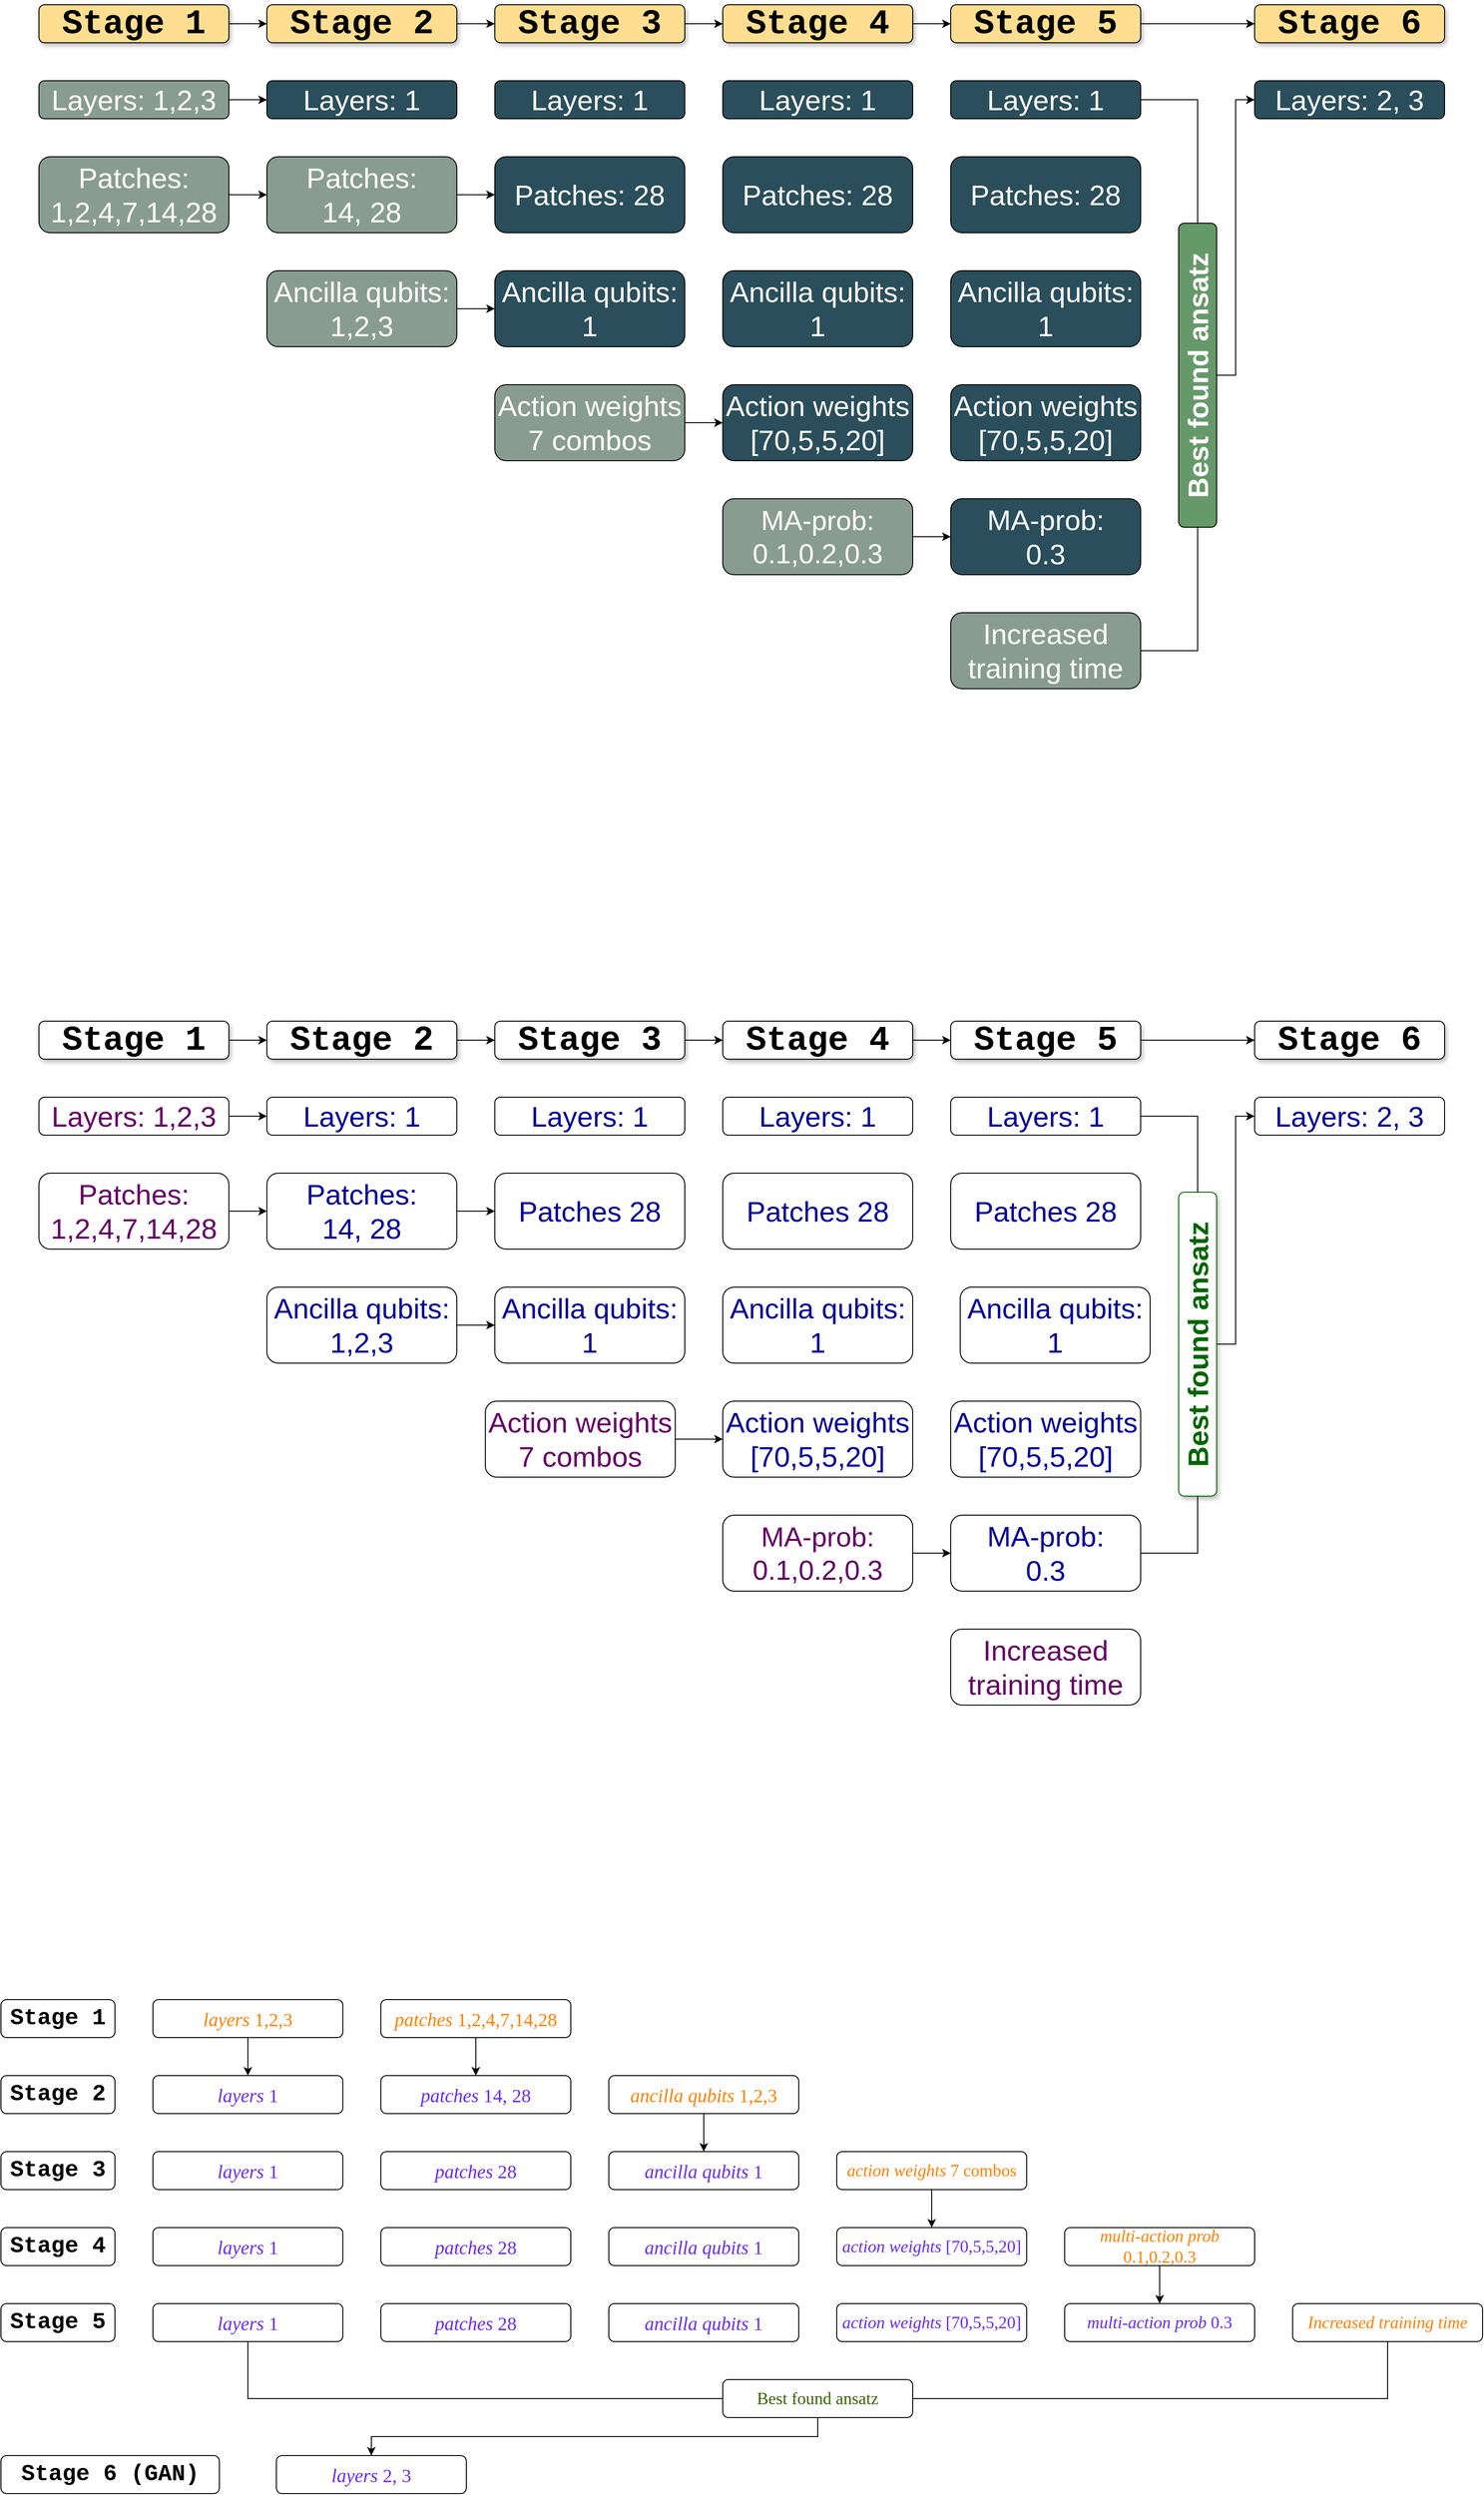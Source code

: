 <mxfile version="24.4.6" type="github">
  <diagram id="C5RBs43oDa-KdzZeNtuy" name="Page-1">
    <mxGraphModel dx="1837" dy="945" grid="1" gridSize="10" guides="1" tooltips="1" connect="1" arrows="1" fold="1" page="1" pageScale="1" pageWidth="827" pageHeight="1169" math="0" shadow="0">
      <root>
        <mxCell id="WIyWlLk6GJQsqaUBKTNV-0" />
        <mxCell id="WIyWlLk6GJQsqaUBKTNV-1" parent="WIyWlLk6GJQsqaUBKTNV-0" />
        <mxCell id="kYZKPBc_Z_518Uw8DQaM-0" style="edgeStyle=orthogonalEdgeStyle;rounded=0;orthogonalLoop=1;jettySize=auto;html=1;exitX=1;exitY=0.5;exitDx=0;exitDy=0;entryX=0;entryY=0.5;entryDx=0;entryDy=0;" edge="1" parent="WIyWlLk6GJQsqaUBKTNV-1" source="HijYN62Fm5v3ZXcLR0Zq-0" target="HijYN62Fm5v3ZXcLR0Zq-121">
          <mxGeometry relative="1" as="geometry" />
        </mxCell>
        <mxCell id="HijYN62Fm5v3ZXcLR0Zq-0" value="&lt;font face=&quot;Courier New&quot; style=&quot;font-size: 36px;&quot;&gt;&lt;b&gt;Stage 1&lt;/b&gt;&lt;/font&gt;" style="rounded=1;whiteSpace=wrap;html=1;shadow=1;strokeColor=default;" parent="WIyWlLk6GJQsqaUBKTNV-1" vertex="1">
          <mxGeometry x="50" y="1120" width="200" height="40" as="geometry" />
        </mxCell>
        <mxCell id="HijYN62Fm5v3ZXcLR0Zq-35" style="edgeStyle=orthogonalEdgeStyle;rounded=0;orthogonalLoop=1;jettySize=auto;html=1;entryX=0;entryY=0.5;entryDx=0;entryDy=0;" parent="WIyWlLk6GJQsqaUBKTNV-1" source="HijYN62Fm5v3ZXcLR0Zq-2" target="HijYN62Fm5v3ZXcLR0Zq-9" edge="1">
          <mxGeometry relative="1" as="geometry" />
        </mxCell>
        <mxCell id="HijYN62Fm5v3ZXcLR0Zq-2" value="&lt;font face=&quot;Helvetica&quot; color=&quot;#660066&quot; style=&quot;font-size: 30px;&quot;&gt;Layers: 1,2,3&lt;/font&gt;" style="rounded=1;whiteSpace=wrap;html=1;strokeColor=#000000;fillColor=none;shadow=0;" parent="WIyWlLk6GJQsqaUBKTNV-1" vertex="1">
          <mxGeometry x="50" y="1200" width="200" height="40" as="geometry" />
        </mxCell>
        <mxCell id="HijYN62Fm5v3ZXcLR0Zq-36" style="edgeStyle=orthogonalEdgeStyle;rounded=0;orthogonalLoop=1;jettySize=auto;html=1;entryX=0;entryY=0.5;entryDx=0;entryDy=0;" parent="WIyWlLk6GJQsqaUBKTNV-1" source="HijYN62Fm5v3ZXcLR0Zq-7" target="HijYN62Fm5v3ZXcLR0Zq-10" edge="1">
          <mxGeometry relative="1" as="geometry" />
        </mxCell>
        <mxCell id="HijYN62Fm5v3ZXcLR0Zq-7" value="&lt;font face=&quot;Helvetica&quot; color=&quot;#660066&quot; style=&quot;font-size: 30px;&quot;&gt;Patches: 1,2,4,7,14,28&lt;/font&gt;" style="rounded=1;whiteSpace=wrap;html=1;strokeColor=#000000;fillColor=none;shadow=0;" parent="WIyWlLk6GJQsqaUBKTNV-1" vertex="1">
          <mxGeometry x="50" y="1280" width="200" height="80" as="geometry" />
        </mxCell>
        <mxCell id="HijYN62Fm5v3ZXcLR0Zq-9" value="&lt;font face=&quot;Helvetica&quot; color=&quot;#000099&quot; style=&quot;font-size: 30px;&quot;&gt;Layers: 1&lt;/font&gt;" style="rounded=1;whiteSpace=wrap;html=1;strokeColor=#000000;fillColor=none;shadow=0;" parent="WIyWlLk6GJQsqaUBKTNV-1" vertex="1">
          <mxGeometry x="290" y="1200" width="200" height="40" as="geometry" />
        </mxCell>
        <mxCell id="HijYN62Fm5v3ZXcLR0Zq-131" style="edgeStyle=orthogonalEdgeStyle;rounded=0;orthogonalLoop=1;jettySize=auto;html=1;entryX=0;entryY=0.5;entryDx=0;entryDy=0;" parent="WIyWlLk6GJQsqaUBKTNV-1" source="HijYN62Fm5v3ZXcLR0Zq-10" target="HijYN62Fm5v3ZXcLR0Zq-128" edge="1">
          <mxGeometry relative="1" as="geometry" />
        </mxCell>
        <mxCell id="HijYN62Fm5v3ZXcLR0Zq-10" value="&lt;font face=&quot;Helvetica&quot; color=&quot;#000099&quot; style=&quot;font-size: 30px;&quot;&gt;Patches:&lt;br&gt;14, 28&lt;/font&gt;" style="rounded=1;whiteSpace=wrap;html=1;strokeColor=#000000;fillColor=none;shadow=0;" parent="WIyWlLk6GJQsqaUBKTNV-1" vertex="1">
          <mxGeometry x="290" y="1280" width="200" height="80" as="geometry" />
        </mxCell>
        <mxCell id="HijYN62Fm5v3ZXcLR0Zq-13" value="&lt;span style=&quot;color: rgb(0, 0, 153); font-size: 30px;&quot;&gt;Layers: 1&lt;/span&gt;" style="rounded=1;whiteSpace=wrap;html=1;strokeColor=#000000;fillColor=none;shadow=0;" parent="WIyWlLk6GJQsqaUBKTNV-1" vertex="1">
          <mxGeometry x="530" y="1200" width="200" height="40" as="geometry" />
        </mxCell>
        <mxCell id="HijYN62Fm5v3ZXcLR0Zq-132" value="" style="edgeStyle=orthogonalEdgeStyle;rounded=0;orthogonalLoop=1;jettySize=auto;html=1;" parent="WIyWlLk6GJQsqaUBKTNV-1" source="HijYN62Fm5v3ZXcLR0Zq-23" target="HijYN62Fm5v3ZXcLR0Zq-25" edge="1">
          <mxGeometry relative="1" as="geometry" />
        </mxCell>
        <mxCell id="HijYN62Fm5v3ZXcLR0Zq-23" value="&lt;font face=&quot;Helvetica&quot; color=&quot;#000099&quot; style=&quot;font-size: 30px;&quot;&gt;Ancilla&amp;nbsp;qubits: 1,2,3&lt;/font&gt;" style="rounded=1;whiteSpace=wrap;html=1;strokeColor=#000000;fillColor=none;shadow=0;" parent="WIyWlLk6GJQsqaUBKTNV-1" vertex="1">
          <mxGeometry x="290" y="1400" width="200" height="80" as="geometry" />
        </mxCell>
        <mxCell id="HijYN62Fm5v3ZXcLR0Zq-25" value="&lt;span style=&quot;color: rgb(0, 0, 153); font-size: 30px;&quot;&gt;Ancilla&lt;/span&gt;&lt;span style=&quot;color: rgb(0, 0, 153); font-size: 30px;&quot;&gt;&amp;nbsp;&lt;/span&gt;&lt;span style=&quot;color: rgb(0, 0, 153); font-size: 30px;&quot;&gt;qubits:&lt;br&gt;&lt;/span&gt;&lt;span style=&quot;color: rgb(0, 0, 153); font-size: 30px;&quot;&gt;1&lt;/span&gt;" style="rounded=1;whiteSpace=wrap;html=1;strokeColor=#000000;fillColor=none;shadow=0;" parent="WIyWlLk6GJQsqaUBKTNV-1" vertex="1">
          <mxGeometry x="530" y="1400" width="200" height="80" as="geometry" />
        </mxCell>
        <mxCell id="HijYN62Fm5v3ZXcLR0Zq-39" style="edgeStyle=orthogonalEdgeStyle;rounded=0;orthogonalLoop=1;jettySize=auto;html=1;exitX=1;exitY=0.5;exitDx=0;exitDy=0;entryX=0;entryY=0.5;entryDx=0;entryDy=0;" parent="WIyWlLk6GJQsqaUBKTNV-1" source="HijYN62Fm5v3ZXcLR0Zq-28" target="HijYN62Fm5v3ZXcLR0Zq-29" edge="1">
          <mxGeometry relative="1" as="geometry" />
        </mxCell>
        <mxCell id="HijYN62Fm5v3ZXcLR0Zq-28" value="&lt;font color=&quot;#660066&quot; style=&quot;font-size: 30px;&quot;&gt;Action weights 7 combos&lt;/font&gt;" style="rounded=1;whiteSpace=wrap;html=1;strokeColor=#000000;fillColor=none;shadow=0;" parent="WIyWlLk6GJQsqaUBKTNV-1" vertex="1">
          <mxGeometry x="520" y="1520" width="200" height="80" as="geometry" />
        </mxCell>
        <mxCell id="HijYN62Fm5v3ZXcLR0Zq-29" value="&lt;font color=&quot;#000099&quot; style=&quot;font-size: 30px;&quot;&gt;Action weights [70,5,5,20&lt;span style=&quot;background-color: initial;&quot;&gt;]&lt;/span&gt;&lt;/font&gt;" style="rounded=1;whiteSpace=wrap;html=1;strokeColor=#000000;fillColor=none;shadow=0;" parent="WIyWlLk6GJQsqaUBKTNV-1" vertex="1">
          <mxGeometry x="770" y="1520" width="200" height="80" as="geometry" />
        </mxCell>
        <mxCell id="HijYN62Fm5v3ZXcLR0Zq-137" style="edgeStyle=orthogonalEdgeStyle;rounded=0;orthogonalLoop=1;jettySize=auto;html=1;entryX=0;entryY=0.5;entryDx=0;entryDy=0;" parent="WIyWlLk6GJQsqaUBKTNV-1" source="HijYN62Fm5v3ZXcLR0Zq-31" target="HijYN62Fm5v3ZXcLR0Zq-33" edge="1">
          <mxGeometry relative="1" as="geometry" />
        </mxCell>
        <mxCell id="HijYN62Fm5v3ZXcLR0Zq-31" value="&lt;font face=&quot;Helvetica&quot; color=&quot;#660066&quot; style=&quot;font-size: 29px;&quot;&gt;MA-prob:&lt;/font&gt;&lt;div&gt;&lt;font color=&quot;#660066&quot; style=&quot;font-size: 29px;&quot;&gt;0.1,0.2,0.3&lt;/font&gt;&lt;/div&gt;" style="rounded=1;whiteSpace=wrap;html=1;strokeColor=#000000;fillColor=none;shadow=0;" parent="WIyWlLk6GJQsqaUBKTNV-1" vertex="1">
          <mxGeometry x="770" y="1640" width="200" height="80" as="geometry" />
        </mxCell>
        <mxCell id="HijYN62Fm5v3ZXcLR0Zq-33" value="&lt;font color=&quot;#000099&quot;&gt;&lt;span style=&quot;font-size: 30px;&quot;&gt;MA-prob:&lt;br&gt;0.3&lt;/span&gt;&lt;/font&gt;" style="rounded=1;whiteSpace=wrap;html=1;strokeColor=#000000;fillColor=none;shadow=0;" parent="WIyWlLk6GJQsqaUBKTNV-1" vertex="1">
          <mxGeometry x="1010" y="1640" width="200" height="80" as="geometry" />
        </mxCell>
        <mxCell id="HijYN62Fm5v3ZXcLR0Zq-34" value="&lt;font face=&quot;Helvetica&quot; color=&quot;#660066&quot; style=&quot;font-size: 30px;&quot;&gt;Increased training time&lt;/font&gt;" style="rounded=1;whiteSpace=wrap;html=1;strokeColor=#000000;fillColor=none;shadow=0;" parent="WIyWlLk6GJQsqaUBKTNV-1" vertex="1">
          <mxGeometry x="1010" y="1760" width="200" height="80" as="geometry" />
        </mxCell>
        <mxCell id="HijYN62Fm5v3ZXcLR0Zq-47" style="edgeStyle=orthogonalEdgeStyle;rounded=0;orthogonalLoop=1;jettySize=auto;html=1;entryX=0;entryY=0.5;entryDx=0;entryDy=0;" parent="WIyWlLk6GJQsqaUBKTNV-1" source="HijYN62Fm5v3ZXcLR0Zq-42" target="HijYN62Fm5v3ZXcLR0Zq-48" edge="1">
          <mxGeometry relative="1" as="geometry">
            <mxPoint x="1350" y="1310" as="targetPoint" />
          </mxGeometry>
        </mxCell>
        <mxCell id="HijYN62Fm5v3ZXcLR0Zq-42" value="&lt;font face=&quot;Helvetica&quot; color=&quot;#006600&quot; style=&quot;font-size: 30px;&quot;&gt;&lt;b style=&quot;&quot;&gt;Best found ansatz&lt;/b&gt;&lt;/font&gt;" style="rounded=1;whiteSpace=wrap;html=1;rotation=-90;shadow=1;strokeColor=#006600;" parent="WIyWlLk6GJQsqaUBKTNV-1" vertex="1">
          <mxGeometry x="1110" y="1440" width="320" height="40" as="geometry" />
        </mxCell>
        <mxCell id="HijYN62Fm5v3ZXcLR0Zq-45" value="" style="endArrow=none;html=1;rounded=0;exitX=1;exitY=0.5;exitDx=0;exitDy=0;entryX=1;entryY=0.5;entryDx=0;entryDy=0;" parent="WIyWlLk6GJQsqaUBKTNV-1" target="HijYN62Fm5v3ZXcLR0Zq-42" edge="1">
          <mxGeometry width="50" height="50" relative="1" as="geometry">
            <mxPoint x="1210" y="1220" as="sourcePoint" />
            <mxPoint x="1430" y="1350" as="targetPoint" />
            <Array as="points">
              <mxPoint x="1270" y="1220" />
            </Array>
          </mxGeometry>
        </mxCell>
        <mxCell id="HijYN62Fm5v3ZXcLR0Zq-46" value="" style="endArrow=none;html=1;rounded=0;exitX=1;exitY=0.5;exitDx=0;exitDy=0;entryX=0;entryY=0.5;entryDx=0;entryDy=0;" parent="WIyWlLk6GJQsqaUBKTNV-1" source="HijYN62Fm5v3ZXcLR0Zq-33" target="HijYN62Fm5v3ZXcLR0Zq-42" edge="1">
          <mxGeometry width="50" height="50" relative="1" as="geometry">
            <mxPoint x="1380" y="1440" as="sourcePoint" />
            <mxPoint x="1430" y="1390" as="targetPoint" />
            <Array as="points">
              <mxPoint x="1270" y="1680" />
            </Array>
          </mxGeometry>
        </mxCell>
        <mxCell id="HijYN62Fm5v3ZXcLR0Zq-48" value="&lt;span style=&quot;color: rgb(0, 0, 153); font-size: 30px;&quot;&gt;Layers: 2, 3&lt;/span&gt;" style="rounded=1;whiteSpace=wrap;html=1;strokeColor=#000000;fillColor=none;" parent="WIyWlLk6GJQsqaUBKTNV-1" vertex="1">
          <mxGeometry x="1330" y="1200" width="200" height="40" as="geometry" />
        </mxCell>
        <mxCell id="HijYN62Fm5v3ZXcLR0Zq-49" value="&lt;font style=&quot;font-size: 24px;&quot; face=&quot;Courier New&quot;&gt;&lt;b&gt;Stage 1&lt;/b&gt;&lt;/font&gt;" style="rounded=1;whiteSpace=wrap;html=1;" parent="WIyWlLk6GJQsqaUBKTNV-1" vertex="1">
          <mxGeometry x="10" y="2150" width="120" height="40" as="geometry" />
        </mxCell>
        <mxCell id="HijYN62Fm5v3ZXcLR0Zq-111" style="edgeStyle=orthogonalEdgeStyle;rounded=0;orthogonalLoop=1;jettySize=auto;html=1;exitX=0.5;exitY=1;exitDx=0;exitDy=0;entryX=0.5;entryY=0;entryDx=0;entryDy=0;" parent="WIyWlLk6GJQsqaUBKTNV-1" source="HijYN62Fm5v3ZXcLR0Zq-52" target="HijYN62Fm5v3ZXcLR0Zq-91" edge="1">
          <mxGeometry relative="1" as="geometry" />
        </mxCell>
        <mxCell id="HijYN62Fm5v3ZXcLR0Zq-52" value="&lt;font face=&quot;Georgia&quot; color=&quot;#ff8000&quot; style=&quot;font-size: 20px;&quot;&gt;&lt;i style=&quot;&quot;&gt;layers&lt;/i&gt; 1,2,3&lt;/font&gt;" style="rounded=1;whiteSpace=wrap;html=1;strokeColor=#000000;fillColor=none;" parent="WIyWlLk6GJQsqaUBKTNV-1" vertex="1">
          <mxGeometry x="170" y="2150" width="200" height="40" as="geometry" />
        </mxCell>
        <mxCell id="HijYN62Fm5v3ZXcLR0Zq-112" style="edgeStyle=orthogonalEdgeStyle;rounded=0;orthogonalLoop=1;jettySize=auto;html=1;exitX=0.5;exitY=1;exitDx=0;exitDy=0;entryX=0.5;entryY=0;entryDx=0;entryDy=0;" parent="WIyWlLk6GJQsqaUBKTNV-1" source="HijYN62Fm5v3ZXcLR0Zq-54" target="HijYN62Fm5v3ZXcLR0Zq-92" edge="1">
          <mxGeometry relative="1" as="geometry" />
        </mxCell>
        <mxCell id="HijYN62Fm5v3ZXcLR0Zq-54" value="&lt;font face=&quot;Georgia&quot; color=&quot;#ff8000&quot;&gt;&lt;span style=&quot;font-size: 20px;&quot;&gt;&lt;i&gt;patches &lt;/i&gt;1,2,4,7,14,28&lt;/span&gt;&lt;/font&gt;" style="rounded=1;whiteSpace=wrap;html=1;strokeColor=#000000;fillColor=none;" parent="WIyWlLk6GJQsqaUBKTNV-1" vertex="1">
          <mxGeometry x="410" y="2150" width="200" height="40" as="geometry" />
        </mxCell>
        <mxCell id="HijYN62Fm5v3ZXcLR0Zq-86" value="&lt;font style=&quot;font-size: 24px;&quot; face=&quot;Courier New&quot;&gt;&lt;b&gt;Stage 2&lt;/b&gt;&lt;/font&gt;" style="rounded=1;whiteSpace=wrap;html=1;" parent="WIyWlLk6GJQsqaUBKTNV-1" vertex="1">
          <mxGeometry x="10" y="2230" width="120" height="40" as="geometry" />
        </mxCell>
        <mxCell id="HijYN62Fm5v3ZXcLR0Zq-87" value="&lt;font style=&quot;font-size: 24px;&quot; face=&quot;Courier New&quot;&gt;&lt;b&gt;Stage 3&lt;/b&gt;&lt;/font&gt;" style="rounded=1;whiteSpace=wrap;html=1;" parent="WIyWlLk6GJQsqaUBKTNV-1" vertex="1">
          <mxGeometry x="10" y="2310" width="120" height="40" as="geometry" />
        </mxCell>
        <mxCell id="HijYN62Fm5v3ZXcLR0Zq-88" value="&lt;font style=&quot;font-size: 24px;&quot; face=&quot;Courier New&quot;&gt;&lt;b&gt;Stage 4&lt;/b&gt;&lt;/font&gt;" style="rounded=1;whiteSpace=wrap;html=1;" parent="WIyWlLk6GJQsqaUBKTNV-1" vertex="1">
          <mxGeometry x="10" y="2390" width="120" height="40" as="geometry" />
        </mxCell>
        <mxCell id="HijYN62Fm5v3ZXcLR0Zq-89" value="&lt;font style=&quot;font-size: 24px;&quot; face=&quot;Courier New&quot;&gt;&lt;b&gt;Stage 5&lt;/b&gt;&lt;/font&gt;" style="rounded=1;whiteSpace=wrap;html=1;" parent="WIyWlLk6GJQsqaUBKTNV-1" vertex="1">
          <mxGeometry x="10" y="2470" width="120" height="40" as="geometry" />
        </mxCell>
        <mxCell id="HijYN62Fm5v3ZXcLR0Zq-91" value="&lt;font color=&quot;#6929ff&quot; face=&quot;Georgia&quot; style=&quot;font-size: 20px;&quot;&gt;&lt;i style=&quot;&quot;&gt;layers&lt;/i&gt; 1&lt;/font&gt;" style="rounded=1;whiteSpace=wrap;html=1;strokeColor=#000000;fillColor=none;" parent="WIyWlLk6GJQsqaUBKTNV-1" vertex="1">
          <mxGeometry x="170" y="2230" width="200" height="40" as="geometry" />
        </mxCell>
        <mxCell id="HijYN62Fm5v3ZXcLR0Zq-92" value="&lt;i style=&quot;color: rgb(105, 41, 255); font-family: Georgia; font-size: 20px;&quot;&gt;patches&lt;/i&gt;&lt;span style=&quot;color: rgb(105, 41, 255); font-family: Georgia; font-size: 20px;&quot;&gt;&amp;nbsp;14, 28&lt;/span&gt;" style="rounded=1;whiteSpace=wrap;html=1;strokeColor=#000000;fillColor=none;" parent="WIyWlLk6GJQsqaUBKTNV-1" vertex="1">
          <mxGeometry x="410" y="2230" width="200" height="40" as="geometry" />
        </mxCell>
        <mxCell id="HijYN62Fm5v3ZXcLR0Zq-113" style="edgeStyle=orthogonalEdgeStyle;rounded=0;orthogonalLoop=1;jettySize=auto;html=1;exitX=0.5;exitY=1;exitDx=0;exitDy=0;entryX=0.5;entryY=0;entryDx=0;entryDy=0;" parent="WIyWlLk6GJQsqaUBKTNV-1" source="HijYN62Fm5v3ZXcLR0Zq-93" target="HijYN62Fm5v3ZXcLR0Zq-96" edge="1">
          <mxGeometry relative="1" as="geometry" />
        </mxCell>
        <mxCell id="HijYN62Fm5v3ZXcLR0Zq-93" value="&lt;font face=&quot;Georgia&quot; color=&quot;#ff8000&quot; style=&quot;font-size: 20px;&quot;&gt;&lt;i style=&quot;&quot;&gt;ancilla&lt;/i&gt;&amp;nbsp;&lt;i&gt;qubits&lt;/i&gt; 1,2,3&lt;/font&gt;" style="rounded=1;whiteSpace=wrap;html=1;strokeColor=#000000;fillColor=none;" parent="WIyWlLk6GJQsqaUBKTNV-1" vertex="1">
          <mxGeometry x="650" y="2230" width="200" height="40" as="geometry" />
        </mxCell>
        <mxCell id="HijYN62Fm5v3ZXcLR0Zq-94" value="&lt;font color=&quot;#6929ff&quot; face=&quot;Georgia&quot; style=&quot;font-size: 20px;&quot;&gt;&lt;i style=&quot;&quot;&gt;layers&lt;/i&gt; 1&lt;/font&gt;" style="rounded=1;whiteSpace=wrap;html=1;strokeColor=#000000;fillColor=none;" parent="WIyWlLk6GJQsqaUBKTNV-1" vertex="1">
          <mxGeometry x="170" y="2310" width="200" height="40" as="geometry" />
        </mxCell>
        <mxCell id="HijYN62Fm5v3ZXcLR0Zq-95" value="&lt;i style=&quot;color: rgb(105, 41, 255); font-family: Georgia; font-size: 20px;&quot;&gt;patches&lt;/i&gt;&lt;span style=&quot;color: rgb(105, 41, 255); font-family: Georgia; font-size: 20px;&quot;&gt;&amp;nbsp;28&lt;/span&gt;" style="rounded=1;whiteSpace=wrap;html=1;strokeColor=#000000;fillColor=none;" parent="WIyWlLk6GJQsqaUBKTNV-1" vertex="1">
          <mxGeometry x="410" y="2310" width="200" height="40" as="geometry" />
        </mxCell>
        <mxCell id="HijYN62Fm5v3ZXcLR0Zq-96" value="&lt;font color=&quot;#6929ff&quot; face=&quot;Georgia&quot; style=&quot;font-size: 20px;&quot;&gt;&lt;i style=&quot;&quot;&gt;ancilla qubits&lt;/i&gt; 1&lt;/font&gt;" style="rounded=1;whiteSpace=wrap;html=1;strokeColor=#000000;fillColor=none;" parent="WIyWlLk6GJQsqaUBKTNV-1" vertex="1">
          <mxGeometry x="650" y="2310" width="200" height="40" as="geometry" />
        </mxCell>
        <mxCell id="HijYN62Fm5v3ZXcLR0Zq-114" style="edgeStyle=orthogonalEdgeStyle;rounded=0;orthogonalLoop=1;jettySize=auto;html=1;exitX=0.5;exitY=1;exitDx=0;exitDy=0;entryX=0.5;entryY=0;entryDx=0;entryDy=0;" parent="WIyWlLk6GJQsqaUBKTNV-1" source="HijYN62Fm5v3ZXcLR0Zq-97" target="HijYN62Fm5v3ZXcLR0Zq-101" edge="1">
          <mxGeometry relative="1" as="geometry" />
        </mxCell>
        <mxCell id="HijYN62Fm5v3ZXcLR0Zq-97" value="&lt;font face=&quot;Georgia&quot; color=&quot;#ff8000&quot; style=&quot;font-size: 18px;&quot;&gt;&lt;i style=&quot;&quot;&gt;action weights &lt;/i&gt;7 combos&lt;/font&gt;" style="rounded=1;whiteSpace=wrap;html=1;strokeColor=#000000;fillColor=none;" parent="WIyWlLk6GJQsqaUBKTNV-1" vertex="1">
          <mxGeometry x="890" y="2310" width="200" height="40" as="geometry" />
        </mxCell>
        <mxCell id="HijYN62Fm5v3ZXcLR0Zq-98" value="&lt;font color=&quot;#6929ff&quot; face=&quot;Georgia&quot; style=&quot;font-size: 20px;&quot;&gt;&lt;i style=&quot;&quot;&gt;layers&lt;/i&gt; 1&lt;/font&gt;" style="rounded=1;whiteSpace=wrap;html=1;strokeColor=#000000;fillColor=none;" parent="WIyWlLk6GJQsqaUBKTNV-1" vertex="1">
          <mxGeometry x="170" y="2390" width="200" height="40" as="geometry" />
        </mxCell>
        <mxCell id="HijYN62Fm5v3ZXcLR0Zq-99" value="&lt;i style=&quot;color: rgb(105, 41, 255); font-family: Georgia; font-size: 20px;&quot;&gt;patches&lt;/i&gt;&lt;span style=&quot;color: rgb(105, 41, 255); font-family: Georgia; font-size: 20px;&quot;&gt;&amp;nbsp;28&lt;/span&gt;" style="rounded=1;whiteSpace=wrap;html=1;strokeColor=#000000;fillColor=none;" parent="WIyWlLk6GJQsqaUBKTNV-1" vertex="1">
          <mxGeometry x="410" y="2390" width="200" height="40" as="geometry" />
        </mxCell>
        <mxCell id="HijYN62Fm5v3ZXcLR0Zq-100" value="&lt;font color=&quot;#6929ff&quot; face=&quot;Georgia&quot; style=&quot;font-size: 20px;&quot;&gt;&lt;i style=&quot;&quot;&gt;ancilla qubits&lt;/i&gt; 1&lt;/font&gt;" style="rounded=1;whiteSpace=wrap;html=1;strokeColor=#000000;fillColor=none;" parent="WIyWlLk6GJQsqaUBKTNV-1" vertex="1">
          <mxGeometry x="650" y="2390" width="200" height="40" as="geometry" />
        </mxCell>
        <mxCell id="HijYN62Fm5v3ZXcLR0Zq-101" value="&lt;font style=&quot;font-size: 18px;&quot;&gt;&lt;font face=&quot;Georgia&quot; color=&quot;#6929ff&quot;&gt;&lt;i style=&quot;&quot;&gt;action weights &lt;/i&gt;[70,5,5,20&lt;/font&gt;&lt;span style=&quot;color: rgb(105, 41, 255); font-family: Georgia; background-color: initial;&quot;&gt;]&lt;/span&gt;&lt;/font&gt;" style="rounded=1;whiteSpace=wrap;html=1;strokeColor=#000000;fillColor=none;" parent="WIyWlLk6GJQsqaUBKTNV-1" vertex="1">
          <mxGeometry x="890" y="2390" width="200" height="40" as="geometry" />
        </mxCell>
        <mxCell id="HijYN62Fm5v3ZXcLR0Zq-115" style="edgeStyle=orthogonalEdgeStyle;rounded=0;orthogonalLoop=1;jettySize=auto;html=1;exitX=0.5;exitY=1;exitDx=0;exitDy=0;entryX=0.5;entryY=0;entryDx=0;entryDy=0;" parent="WIyWlLk6GJQsqaUBKTNV-1" source="HijYN62Fm5v3ZXcLR0Zq-102" target="HijYN62Fm5v3ZXcLR0Zq-107" edge="1">
          <mxGeometry relative="1" as="geometry" />
        </mxCell>
        <mxCell id="HijYN62Fm5v3ZXcLR0Zq-102" value="&lt;font face=&quot;Georgia&quot; color=&quot;#ff8000&quot;&gt;&lt;span style=&quot;font-size: 18px;&quot;&gt;&lt;i&gt;multi-action prob &lt;/i&gt;0.1,0.2,0.3&lt;/span&gt;&lt;/font&gt;" style="rounded=1;whiteSpace=wrap;html=1;strokeColor=#000000;fillColor=none;" parent="WIyWlLk6GJQsqaUBKTNV-1" vertex="1">
          <mxGeometry x="1130" y="2390" width="200" height="40" as="geometry" />
        </mxCell>
        <mxCell id="HijYN62Fm5v3ZXcLR0Zq-103" value="&lt;font color=&quot;#6929ff&quot; face=&quot;Georgia&quot; style=&quot;font-size: 20px;&quot;&gt;&lt;i style=&quot;&quot;&gt;layers&lt;/i&gt; 1&lt;/font&gt;" style="rounded=1;whiteSpace=wrap;html=1;strokeColor=#000000;fillColor=none;" parent="WIyWlLk6GJQsqaUBKTNV-1" vertex="1">
          <mxGeometry x="170" y="2470" width="200" height="40" as="geometry" />
        </mxCell>
        <mxCell id="HijYN62Fm5v3ZXcLR0Zq-104" value="&lt;i style=&quot;color: rgb(105, 41, 255); font-family: Georgia; font-size: 20px;&quot;&gt;patches&lt;/i&gt;&lt;span style=&quot;color: rgb(105, 41, 255); font-family: Georgia; font-size: 20px;&quot;&gt;&amp;nbsp;28&lt;/span&gt;" style="rounded=1;whiteSpace=wrap;html=1;strokeColor=#000000;fillColor=none;" parent="WIyWlLk6GJQsqaUBKTNV-1" vertex="1">
          <mxGeometry x="410" y="2470" width="200" height="40" as="geometry" />
        </mxCell>
        <mxCell id="HijYN62Fm5v3ZXcLR0Zq-105" value="&lt;font color=&quot;#6929ff&quot; face=&quot;Georgia&quot; style=&quot;font-size: 20px;&quot;&gt;&lt;i style=&quot;&quot;&gt;ancilla qubits&lt;/i&gt; 1&lt;/font&gt;" style="rounded=1;whiteSpace=wrap;html=1;strokeColor=#000000;fillColor=none;" parent="WIyWlLk6GJQsqaUBKTNV-1" vertex="1">
          <mxGeometry x="650" y="2470" width="200" height="40" as="geometry" />
        </mxCell>
        <mxCell id="HijYN62Fm5v3ZXcLR0Zq-106" value="&lt;font style=&quot;font-size: 18px;&quot;&gt;&lt;font face=&quot;Georgia&quot; color=&quot;#6929ff&quot;&gt;&lt;i style=&quot;&quot;&gt;action weights &lt;/i&gt;[70,5,5,20&lt;/font&gt;&lt;span style=&quot;color: rgb(105, 41, 255); font-family: Georgia; background-color: initial;&quot;&gt;]&lt;/span&gt;&lt;/font&gt;" style="rounded=1;whiteSpace=wrap;html=1;strokeColor=#000000;fillColor=none;" parent="WIyWlLk6GJQsqaUBKTNV-1" vertex="1">
          <mxGeometry x="890" y="2470" width="200" height="40" as="geometry" />
        </mxCell>
        <mxCell id="HijYN62Fm5v3ZXcLR0Zq-107" value="&lt;font face=&quot;Georgia&quot; color=&quot;#6929ff&quot;&gt;&lt;span style=&quot;font-size: 18px;&quot;&gt;&lt;i&gt;multi-action prob &lt;/i&gt;0.3&lt;/span&gt;&lt;/font&gt;" style="rounded=1;whiteSpace=wrap;html=1;strokeColor=#000000;fillColor=none;" parent="WIyWlLk6GJQsqaUBKTNV-1" vertex="1">
          <mxGeometry x="1130" y="2470" width="200" height="40" as="geometry" />
        </mxCell>
        <mxCell id="HijYN62Fm5v3ZXcLR0Zq-108" value="&lt;font face=&quot;Georgia&quot; color=&quot;#ff8000&quot;&gt;&lt;span style=&quot;font-size: 18px;&quot;&gt;&lt;i&gt;Increased training time&lt;/i&gt;&lt;/span&gt;&lt;/font&gt;" style="rounded=1;whiteSpace=wrap;html=1;strokeColor=#000000;fillColor=none;" parent="WIyWlLk6GJQsqaUBKTNV-1" vertex="1">
          <mxGeometry x="1370" y="2470" width="200" height="40" as="geometry" />
        </mxCell>
        <mxCell id="HijYN62Fm5v3ZXcLR0Zq-119" style="edgeStyle=orthogonalEdgeStyle;rounded=0;orthogonalLoop=1;jettySize=auto;html=1;exitX=0.5;exitY=1;exitDx=0;exitDy=0;entryX=0.5;entryY=0;entryDx=0;entryDy=0;" parent="WIyWlLk6GJQsqaUBKTNV-1" source="HijYN62Fm5v3ZXcLR0Zq-109" target="HijYN62Fm5v3ZXcLR0Zq-110" edge="1">
          <mxGeometry relative="1" as="geometry" />
        </mxCell>
        <mxCell id="HijYN62Fm5v3ZXcLR0Zq-109" value="&lt;font color=&quot;#336600&quot; style=&quot;font-size: 18px;&quot; face=&quot;Georgia&quot;&gt;Best found ansatz&lt;/font&gt;" style="rounded=1;whiteSpace=wrap;html=1;rotation=0;" parent="WIyWlLk6GJQsqaUBKTNV-1" vertex="1">
          <mxGeometry x="770" y="2550" width="200" height="40" as="geometry" />
        </mxCell>
        <mxCell id="HijYN62Fm5v3ZXcLR0Zq-110" value="&lt;font color=&quot;#6929ff&quot; face=&quot;Georgia&quot; style=&quot;font-size: 20px;&quot;&gt;&lt;i style=&quot;&quot;&gt;layers&lt;/i&gt;&amp;nbsp;2, 3&lt;/font&gt;" style="rounded=1;whiteSpace=wrap;html=1;strokeColor=#000000;fillColor=none;" parent="WIyWlLk6GJQsqaUBKTNV-1" vertex="1">
          <mxGeometry x="300" y="2630" width="200" height="40" as="geometry" />
        </mxCell>
        <mxCell id="HijYN62Fm5v3ZXcLR0Zq-116" value="" style="endArrow=none;html=1;rounded=0;exitX=0.5;exitY=1;exitDx=0;exitDy=0;entryX=0;entryY=0.5;entryDx=0;entryDy=0;" parent="WIyWlLk6GJQsqaUBKTNV-1" source="HijYN62Fm5v3ZXcLR0Zq-103" target="HijYN62Fm5v3ZXcLR0Zq-109" edge="1">
          <mxGeometry width="50" height="50" relative="1" as="geometry">
            <mxPoint x="940" y="2480" as="sourcePoint" />
            <mxPoint x="990" y="2430" as="targetPoint" />
            <Array as="points">
              <mxPoint x="270" y="2570" />
            </Array>
          </mxGeometry>
        </mxCell>
        <mxCell id="HijYN62Fm5v3ZXcLR0Zq-118" value="" style="endArrow=none;html=1;rounded=0;exitX=1;exitY=0.5;exitDx=0;exitDy=0;entryX=0.5;entryY=1;entryDx=0;entryDy=0;" parent="WIyWlLk6GJQsqaUBKTNV-1" source="HijYN62Fm5v3ZXcLR0Zq-109" target="HijYN62Fm5v3ZXcLR0Zq-108" edge="1">
          <mxGeometry width="50" height="50" relative="1" as="geometry">
            <mxPoint x="940" y="2480" as="sourcePoint" />
            <mxPoint x="990" y="2430" as="targetPoint" />
            <Array as="points">
              <mxPoint x="1470" y="2570" />
            </Array>
          </mxGeometry>
        </mxCell>
        <mxCell id="HijYN62Fm5v3ZXcLR0Zq-120" value="&lt;font face=&quot;Courier New&quot; style=&quot;font-size: 24px;&quot;&gt;&lt;b&gt;Stage 6 (GAN)&lt;/b&gt;&lt;/font&gt;" style="rounded=1;whiteSpace=wrap;html=1;" parent="WIyWlLk6GJQsqaUBKTNV-1" vertex="1">
          <mxGeometry x="10" y="2630" width="230" height="40" as="geometry" />
        </mxCell>
        <mxCell id="kYZKPBc_Z_518Uw8DQaM-1" style="edgeStyle=orthogonalEdgeStyle;rounded=0;orthogonalLoop=1;jettySize=auto;html=1;exitX=1;exitY=0.5;exitDx=0;exitDy=0;entryX=0;entryY=0.5;entryDx=0;entryDy=0;" edge="1" parent="WIyWlLk6GJQsqaUBKTNV-1" source="HijYN62Fm5v3ZXcLR0Zq-121" target="HijYN62Fm5v3ZXcLR0Zq-122">
          <mxGeometry relative="1" as="geometry" />
        </mxCell>
        <mxCell id="HijYN62Fm5v3ZXcLR0Zq-121" value="&lt;font style=&quot;font-size: 36px;&quot; face=&quot;Courier New&quot;&gt;&lt;b style=&quot;&quot;&gt;Stage 2&lt;/b&gt;&lt;/font&gt;" style="rounded=1;whiteSpace=wrap;html=1;shadow=1;strokeColor=default;" parent="WIyWlLk6GJQsqaUBKTNV-1" vertex="1">
          <mxGeometry x="290" y="1120" width="200" height="40" as="geometry" />
        </mxCell>
        <mxCell id="kYZKPBc_Z_518Uw8DQaM-2" style="edgeStyle=orthogonalEdgeStyle;rounded=0;orthogonalLoop=1;jettySize=auto;html=1;exitX=1;exitY=0.5;exitDx=0;exitDy=0;" edge="1" parent="WIyWlLk6GJQsqaUBKTNV-1" source="HijYN62Fm5v3ZXcLR0Zq-122" target="HijYN62Fm5v3ZXcLR0Zq-123">
          <mxGeometry relative="1" as="geometry" />
        </mxCell>
        <mxCell id="HijYN62Fm5v3ZXcLR0Zq-122" value="&lt;font style=&quot;font-size: 36px;&quot; face=&quot;Courier New&quot;&gt;&lt;b style=&quot;&quot;&gt;Stage 3&lt;/b&gt;&lt;/font&gt;" style="rounded=1;whiteSpace=wrap;html=1;shadow=1;strokeColor=default;" parent="WIyWlLk6GJQsqaUBKTNV-1" vertex="1">
          <mxGeometry x="530" y="1120" width="200" height="40" as="geometry" />
        </mxCell>
        <mxCell id="kYZKPBc_Z_518Uw8DQaM-3" style="edgeStyle=orthogonalEdgeStyle;rounded=0;orthogonalLoop=1;jettySize=auto;html=1;exitX=1;exitY=0.5;exitDx=0;exitDy=0;entryX=0;entryY=0.5;entryDx=0;entryDy=0;" edge="1" parent="WIyWlLk6GJQsqaUBKTNV-1" source="HijYN62Fm5v3ZXcLR0Zq-123" target="HijYN62Fm5v3ZXcLR0Zq-124">
          <mxGeometry relative="1" as="geometry" />
        </mxCell>
        <mxCell id="HijYN62Fm5v3ZXcLR0Zq-123" value="&lt;font style=&quot;font-size: 36px;&quot; face=&quot;Courier New&quot;&gt;&lt;b style=&quot;&quot;&gt;Stage 4&lt;/b&gt;&lt;/font&gt;" style="rounded=1;whiteSpace=wrap;html=1;shadow=1;strokeColor=default;" parent="WIyWlLk6GJQsqaUBKTNV-1" vertex="1">
          <mxGeometry x="770" y="1120" width="200" height="40" as="geometry" />
        </mxCell>
        <mxCell id="kYZKPBc_Z_518Uw8DQaM-4" style="edgeStyle=orthogonalEdgeStyle;rounded=0;orthogonalLoop=1;jettySize=auto;html=1;exitX=1;exitY=0.5;exitDx=0;exitDy=0;entryX=0;entryY=0.5;entryDx=0;entryDy=0;" edge="1" parent="WIyWlLk6GJQsqaUBKTNV-1" source="HijYN62Fm5v3ZXcLR0Zq-124" target="HijYN62Fm5v3ZXcLR0Zq-125">
          <mxGeometry relative="1" as="geometry" />
        </mxCell>
        <mxCell id="HijYN62Fm5v3ZXcLR0Zq-124" value="&lt;font style=&quot;font-size: 36px;&quot; face=&quot;Courier New&quot;&gt;&lt;b style=&quot;&quot;&gt;Stage 5&lt;/b&gt;&lt;/font&gt;" style="rounded=1;whiteSpace=wrap;html=1;shadow=1;strokeColor=default;" parent="WIyWlLk6GJQsqaUBKTNV-1" vertex="1">
          <mxGeometry x="1010" y="1120" width="200" height="40" as="geometry" />
        </mxCell>
        <mxCell id="HijYN62Fm5v3ZXcLR0Zq-125" value="&lt;font style=&quot;font-size: 36px;&quot; face=&quot;Courier New&quot;&gt;&lt;b style=&quot;&quot;&gt;Stage 6&lt;/b&gt;&lt;/font&gt;" style="rounded=1;whiteSpace=wrap;html=1;shadow=1;" parent="WIyWlLk6GJQsqaUBKTNV-1" vertex="1">
          <mxGeometry x="1330" y="1120" width="200" height="40" as="geometry" />
        </mxCell>
        <mxCell id="HijYN62Fm5v3ZXcLR0Zq-126" value="&lt;span style=&quot;color: rgb(0, 0, 153); font-size: 30px;&quot;&gt;Layers: 1&lt;/span&gt;" style="rounded=1;whiteSpace=wrap;html=1;strokeColor=#000000;fillColor=none;shadow=0;" parent="WIyWlLk6GJQsqaUBKTNV-1" vertex="1">
          <mxGeometry x="1010" y="1200" width="200" height="40" as="geometry" />
        </mxCell>
        <mxCell id="HijYN62Fm5v3ZXcLR0Zq-127" value="&lt;span style=&quot;color: rgb(0, 0, 153); font-size: 30px;&quot;&gt;Layers: 1&lt;/span&gt;" style="rounded=1;whiteSpace=wrap;html=1;strokeColor=#000000;fillColor=none;shadow=0;" parent="WIyWlLk6GJQsqaUBKTNV-1" vertex="1">
          <mxGeometry x="770" y="1200" width="200" height="40" as="geometry" />
        </mxCell>
        <mxCell id="HijYN62Fm5v3ZXcLR0Zq-128" value="&lt;font face=&quot;Helvetica&quot;&gt;&lt;span style=&quot;color: rgb(0, 0, 153); font-size: 30px;&quot;&gt;Patches&lt;/span&gt;&lt;span style=&quot;color: rgb(0, 0, 153); font-size: 30px;&quot;&gt;&amp;nbsp;28&lt;/span&gt;&lt;/font&gt;" style="rounded=1;whiteSpace=wrap;html=1;strokeColor=#000000;fillColor=none;shadow=0;" parent="WIyWlLk6GJQsqaUBKTNV-1" vertex="1">
          <mxGeometry x="530" y="1280" width="200" height="80" as="geometry" />
        </mxCell>
        <mxCell id="HijYN62Fm5v3ZXcLR0Zq-129" value="&lt;span style=&quot;color: rgb(0, 0, 153); font-size: 30px;&quot;&gt;Patches&lt;/span&gt;&lt;span style=&quot;color: rgb(0, 0, 153); font-size: 30px;&quot;&gt;&amp;nbsp;28&lt;/span&gt;" style="rounded=1;whiteSpace=wrap;html=1;strokeColor=#000000;fillColor=none;shadow=0;" parent="WIyWlLk6GJQsqaUBKTNV-1" vertex="1">
          <mxGeometry x="1010" y="1280" width="200" height="80" as="geometry" />
        </mxCell>
        <mxCell id="HijYN62Fm5v3ZXcLR0Zq-130" value="&lt;span style=&quot;color: rgb(0, 0, 153); font-size: 30px;&quot;&gt;Patches&lt;/span&gt;&lt;span style=&quot;color: rgb(0, 0, 153); font-size: 30px;&quot;&gt;&amp;nbsp;28&lt;/span&gt;" style="rounded=1;whiteSpace=wrap;html=1;strokeColor=#000000;fillColor=none;shadow=0;" parent="WIyWlLk6GJQsqaUBKTNV-1" vertex="1">
          <mxGeometry x="770" y="1280" width="200" height="80" as="geometry" />
        </mxCell>
        <mxCell id="HijYN62Fm5v3ZXcLR0Zq-133" value="&lt;span style=&quot;color: rgb(0, 0, 153); font-size: 30px;&quot;&gt;Ancilla&lt;/span&gt;&lt;span style=&quot;color: rgb(0, 0, 153); font-size: 30px;&quot;&gt;&amp;nbsp;&lt;/span&gt;&lt;span style=&quot;color: rgb(0, 0, 153); font-size: 30px;&quot;&gt;qubits:&lt;br&gt;&lt;/span&gt;&lt;span style=&quot;color: rgb(0, 0, 153); font-size: 30px;&quot;&gt;1&lt;/span&gt;" style="rounded=1;whiteSpace=wrap;html=1;strokeColor=#000000;fillColor=none;shadow=0;" parent="WIyWlLk6GJQsqaUBKTNV-1" vertex="1">
          <mxGeometry x="770" y="1400" width="200" height="80" as="geometry" />
        </mxCell>
        <mxCell id="HijYN62Fm5v3ZXcLR0Zq-134" value="&lt;span style=&quot;color: rgb(0, 0, 153); font-size: 30px;&quot;&gt;Ancilla&lt;/span&gt;&lt;span style=&quot;color: rgb(0, 0, 153); font-size: 30px;&quot;&gt;&amp;nbsp;&lt;/span&gt;&lt;span style=&quot;color: rgb(0, 0, 153); font-size: 30px;&quot;&gt;qubits:&lt;br&gt;&lt;/span&gt;&lt;span style=&quot;color: rgb(0, 0, 153); font-size: 30px;&quot;&gt;1&lt;/span&gt;" style="rounded=1;whiteSpace=wrap;html=1;strokeColor=#000000;fillColor=none;shadow=0;" parent="WIyWlLk6GJQsqaUBKTNV-1" vertex="1">
          <mxGeometry x="1020" y="1400" width="200" height="80" as="geometry" />
        </mxCell>
        <mxCell id="HijYN62Fm5v3ZXcLR0Zq-135" value="&lt;span style=&quot;color: rgb(0, 0, 153); font-size: 30px;&quot;&gt;Action weights [70,5,5,20&lt;/span&gt;&lt;span style=&quot;color: rgb(0, 0, 153); font-size: 30px; background-color: initial;&quot;&gt;]&lt;/span&gt;" style="rounded=1;whiteSpace=wrap;html=1;strokeColor=#000000;fillColor=none;shadow=0;" parent="WIyWlLk6GJQsqaUBKTNV-1" vertex="1">
          <mxGeometry x="1010" y="1520" width="200" height="80" as="geometry" />
        </mxCell>
        <mxCell id="kYZKPBc_Z_518Uw8DQaM-6" style="edgeStyle=orthogonalEdgeStyle;rounded=0;orthogonalLoop=1;jettySize=auto;html=1;exitX=1;exitY=0.5;exitDx=0;exitDy=0;entryX=0;entryY=0.5;entryDx=0;entryDy=0;" edge="1" parent="WIyWlLk6GJQsqaUBKTNV-1" source="kYZKPBc_Z_518Uw8DQaM-7" target="kYZKPBc_Z_518Uw8DQaM-32">
          <mxGeometry relative="1" as="geometry" />
        </mxCell>
        <mxCell id="kYZKPBc_Z_518Uw8DQaM-7" value="&lt;b style=&quot;font-family: &amp;quot;Courier New&amp;quot;; font-size: 36px;&quot;&gt;Stage 1&lt;/b&gt;" style="rounded=1;whiteSpace=wrap;html=1;shadow=1;strokeColor=default;fillColor=#FFDE91;" vertex="1" parent="WIyWlLk6GJQsqaUBKTNV-1">
          <mxGeometry x="50" y="50" width="200" height="40" as="geometry" />
        </mxCell>
        <mxCell id="kYZKPBc_Z_518Uw8DQaM-8" style="edgeStyle=orthogonalEdgeStyle;rounded=0;orthogonalLoop=1;jettySize=auto;html=1;entryX=0;entryY=0.5;entryDx=0;entryDy=0;" edge="1" parent="WIyWlLk6GJQsqaUBKTNV-1" source="kYZKPBc_Z_518Uw8DQaM-9" target="kYZKPBc_Z_518Uw8DQaM-12">
          <mxGeometry relative="1" as="geometry" />
        </mxCell>
        <mxCell id="kYZKPBc_Z_518Uw8DQaM-10" style="edgeStyle=orthogonalEdgeStyle;rounded=0;orthogonalLoop=1;jettySize=auto;html=1;entryX=0;entryY=0.5;entryDx=0;entryDy=0;" edge="1" parent="WIyWlLk6GJQsqaUBKTNV-1" source="kYZKPBc_Z_518Uw8DQaM-11" target="kYZKPBc_Z_518Uw8DQaM-14">
          <mxGeometry relative="1" as="geometry" />
        </mxCell>
        <mxCell id="kYZKPBc_Z_518Uw8DQaM-11" value="&lt;font color=&quot;#ffffff&quot; face=&quot;Helvetica&quot; style=&quot;font-size: 30px;&quot;&gt;Patches: 1,2,4,7,14,28&lt;/font&gt;" style="rounded=1;whiteSpace=wrap;html=1;strokeColor=#000000;fillColor=#899C91;shadow=0;" vertex="1" parent="WIyWlLk6GJQsqaUBKTNV-1">
          <mxGeometry x="50" y="210" width="200" height="80" as="geometry" />
        </mxCell>
        <mxCell id="kYZKPBc_Z_518Uw8DQaM-12" value="&lt;font color=&quot;#ffffff&quot; face=&quot;Helvetica&quot; style=&quot;font-size: 30px;&quot;&gt;Layers: 1&lt;/font&gt;" style="rounded=1;whiteSpace=wrap;html=1;strokeColor=#000000;fillColor=#2A4E5B;shadow=0;" vertex="1" parent="WIyWlLk6GJQsqaUBKTNV-1">
          <mxGeometry x="290" y="130" width="200" height="40" as="geometry" />
        </mxCell>
        <mxCell id="kYZKPBc_Z_518Uw8DQaM-13" style="edgeStyle=orthogonalEdgeStyle;rounded=0;orthogonalLoop=1;jettySize=auto;html=1;entryX=0;entryY=0.5;entryDx=0;entryDy=0;" edge="1" parent="WIyWlLk6GJQsqaUBKTNV-1" source="kYZKPBc_Z_518Uw8DQaM-14" target="kYZKPBc_Z_518Uw8DQaM-42">
          <mxGeometry relative="1" as="geometry" />
        </mxCell>
        <mxCell id="kYZKPBc_Z_518Uw8DQaM-14" value="&lt;font color=&quot;#ffffff&quot; face=&quot;Helvetica&quot; style=&quot;font-size: 30px;&quot;&gt;Patches:&lt;br&gt;14, 28&lt;/font&gt;" style="rounded=1;whiteSpace=wrap;html=1;strokeColor=#000000;fillColor=#899C91;shadow=0;" vertex="1" parent="WIyWlLk6GJQsqaUBKTNV-1">
          <mxGeometry x="290" y="210" width="200" height="80" as="geometry" />
        </mxCell>
        <mxCell id="kYZKPBc_Z_518Uw8DQaM-15" value="&lt;span style=&quot;font-size: 30px;&quot;&gt;&lt;font color=&quot;#ffffff&quot;&gt;Layers: 1&lt;/font&gt;&lt;/span&gt;" style="rounded=1;whiteSpace=wrap;html=1;strokeColor=#000000;fillColor=#2A4E5B;shadow=0;" vertex="1" parent="WIyWlLk6GJQsqaUBKTNV-1">
          <mxGeometry x="530" y="130" width="200" height="40" as="geometry" />
        </mxCell>
        <mxCell id="kYZKPBc_Z_518Uw8DQaM-16" value="" style="edgeStyle=orthogonalEdgeStyle;rounded=0;orthogonalLoop=1;jettySize=auto;html=1;fillColor=#2A4E5B;" edge="1" parent="WIyWlLk6GJQsqaUBKTNV-1" source="kYZKPBc_Z_518Uw8DQaM-17" target="kYZKPBc_Z_518Uw8DQaM-18">
          <mxGeometry relative="1" as="geometry" />
        </mxCell>
        <mxCell id="kYZKPBc_Z_518Uw8DQaM-17" value="&lt;font color=&quot;#ffffff&quot; face=&quot;Helvetica&quot; style=&quot;font-size: 30px;&quot;&gt;Ancilla&amp;nbsp;qubits: 1,2,3&lt;/font&gt;" style="rounded=1;whiteSpace=wrap;html=1;strokeColor=#000000;fillColor=#899C91;shadow=0;" vertex="1" parent="WIyWlLk6GJQsqaUBKTNV-1">
          <mxGeometry x="290" y="330" width="200" height="80" as="geometry" />
        </mxCell>
        <mxCell id="kYZKPBc_Z_518Uw8DQaM-18" value="&lt;font color=&quot;#ffffff&quot;&gt;&lt;span style=&quot;font-size: 30px;&quot;&gt;Ancilla&lt;/span&gt;&lt;span style=&quot;font-size: 30px;&quot;&gt;&amp;nbsp;&lt;/span&gt;&lt;span style=&quot;font-size: 30px;&quot;&gt;qubits:&lt;br&gt;&lt;/span&gt;&lt;span style=&quot;font-size: 30px;&quot;&gt;1&lt;/span&gt;&lt;/font&gt;" style="rounded=1;whiteSpace=wrap;html=1;strokeColor=#000000;fillColor=#2A4E5B;shadow=0;" vertex="1" parent="WIyWlLk6GJQsqaUBKTNV-1">
          <mxGeometry x="530" y="330" width="200" height="80" as="geometry" />
        </mxCell>
        <mxCell id="kYZKPBc_Z_518Uw8DQaM-19" style="edgeStyle=orthogonalEdgeStyle;rounded=0;orthogonalLoop=1;jettySize=auto;html=1;exitX=1;exitY=0.5;exitDx=0;exitDy=0;entryX=0;entryY=0.5;entryDx=0;entryDy=0;" edge="1" parent="WIyWlLk6GJQsqaUBKTNV-1" source="kYZKPBc_Z_518Uw8DQaM-20" target="kYZKPBc_Z_518Uw8DQaM-21">
          <mxGeometry relative="1" as="geometry" />
        </mxCell>
        <mxCell id="kYZKPBc_Z_518Uw8DQaM-20" value="&lt;font color=&quot;#ffffff&quot; style=&quot;font-size: 30px;&quot;&gt;Action weights 7 combos&lt;/font&gt;" style="rounded=1;whiteSpace=wrap;html=1;strokeColor=#000000;fillColor=#899C91;shadow=0;" vertex="1" parent="WIyWlLk6GJQsqaUBKTNV-1">
          <mxGeometry x="530" y="450" width="200" height="80" as="geometry" />
        </mxCell>
        <mxCell id="kYZKPBc_Z_518Uw8DQaM-21" value="&lt;font color=&quot;#ffffff&quot; style=&quot;font-size: 30px;&quot;&gt;Action weights [70,5,5,20&lt;span style=&quot;background-color: initial;&quot;&gt;]&lt;/span&gt;&lt;/font&gt;" style="rounded=1;whiteSpace=wrap;html=1;strokeColor=#000000;fillColor=#2A4E5B;shadow=0;" vertex="1" parent="WIyWlLk6GJQsqaUBKTNV-1">
          <mxGeometry x="770" y="450" width="200" height="80" as="geometry" />
        </mxCell>
        <mxCell id="kYZKPBc_Z_518Uw8DQaM-22" style="edgeStyle=orthogonalEdgeStyle;rounded=0;orthogonalLoop=1;jettySize=auto;html=1;entryX=0;entryY=0.5;entryDx=0;entryDy=0;" edge="1" parent="WIyWlLk6GJQsqaUBKTNV-1" source="kYZKPBc_Z_518Uw8DQaM-23" target="kYZKPBc_Z_518Uw8DQaM-24">
          <mxGeometry relative="1" as="geometry" />
        </mxCell>
        <mxCell id="kYZKPBc_Z_518Uw8DQaM-23" value="&lt;font color=&quot;#ffffff&quot; face=&quot;Helvetica&quot; style=&quot;font-size: 29px;&quot;&gt;MA-prob:&lt;/font&gt;&lt;div&gt;&lt;font color=&quot;#ffffff&quot; style=&quot;font-size: 29px;&quot;&gt;0.1,0.2,0.3&lt;/font&gt;&lt;/div&gt;" style="rounded=1;whiteSpace=wrap;html=1;strokeColor=#000000;fillColor=#899C91;shadow=0;" vertex="1" parent="WIyWlLk6GJQsqaUBKTNV-1">
          <mxGeometry x="770" y="570" width="200" height="80" as="geometry" />
        </mxCell>
        <mxCell id="kYZKPBc_Z_518Uw8DQaM-24" value="&lt;span style=&quot;font-size: 30px;&quot;&gt;&lt;font color=&quot;#ffffff&quot;&gt;MA-prob:&lt;br&gt;0.3&lt;/font&gt;&lt;/span&gt;" style="rounded=1;whiteSpace=wrap;html=1;strokeColor=#000000;fillColor=#2A4E5B;shadow=0;" vertex="1" parent="WIyWlLk6GJQsqaUBKTNV-1">
          <mxGeometry x="1010" y="570" width="200" height="80" as="geometry" />
        </mxCell>
        <mxCell id="kYZKPBc_Z_518Uw8DQaM-25" value="&lt;font color=&quot;#ffffff&quot; face=&quot;Helvetica&quot; style=&quot;font-size: 30px;&quot;&gt;Increased training time&lt;/font&gt;" style="rounded=1;whiteSpace=wrap;html=1;strokeColor=#000000;fillColor=#899C91;shadow=0;" vertex="1" parent="WIyWlLk6GJQsqaUBKTNV-1">
          <mxGeometry x="1010" y="690" width="200" height="80" as="geometry" />
        </mxCell>
        <mxCell id="kYZKPBc_Z_518Uw8DQaM-26" style="edgeStyle=orthogonalEdgeStyle;rounded=0;orthogonalLoop=1;jettySize=auto;html=1;entryX=0;entryY=0.5;entryDx=0;entryDy=0;" edge="1" parent="WIyWlLk6GJQsqaUBKTNV-1" source="kYZKPBc_Z_518Uw8DQaM-27" target="kYZKPBc_Z_518Uw8DQaM-30">
          <mxGeometry relative="1" as="geometry">
            <mxPoint x="1350" y="240" as="targetPoint" />
          </mxGeometry>
        </mxCell>
        <mxCell id="kYZKPBc_Z_518Uw8DQaM-27" value="&lt;font color=&quot;#ffffff&quot; face=&quot;Helvetica&quot; style=&quot;font-size: 30px;&quot;&gt;&lt;b&gt;Best found ansatz&lt;/b&gt;&lt;/font&gt;" style="rounded=1;whiteSpace=wrap;html=1;rotation=-90;shadow=0;strokeColor=#000000;fillColor=#669969;" vertex="1" parent="WIyWlLk6GJQsqaUBKTNV-1">
          <mxGeometry x="1110" y="420" width="320" height="40" as="geometry" />
        </mxCell>
        <mxCell id="kYZKPBc_Z_518Uw8DQaM-28" value="" style="endArrow=none;html=1;rounded=0;exitX=1;exitY=0.5;exitDx=0;exitDy=0;entryX=1;entryY=0.5;entryDx=0;entryDy=0;" edge="1" parent="WIyWlLk6GJQsqaUBKTNV-1" target="kYZKPBc_Z_518Uw8DQaM-27">
          <mxGeometry width="50" height="50" relative="1" as="geometry">
            <mxPoint x="1210" y="150" as="sourcePoint" />
            <mxPoint x="1430" y="280" as="targetPoint" />
            <Array as="points">
              <mxPoint x="1270" y="150" />
            </Array>
          </mxGeometry>
        </mxCell>
        <mxCell id="kYZKPBc_Z_518Uw8DQaM-30" value="&lt;span style=&quot;font-size: 30px;&quot;&gt;&lt;font color=&quot;#ffffff&quot;&gt;Layers: 2, 3&lt;/font&gt;&lt;/span&gt;" style="rounded=1;whiteSpace=wrap;html=1;strokeColor=#000000;fillColor=#2A4E5B;" vertex="1" parent="WIyWlLk6GJQsqaUBKTNV-1">
          <mxGeometry x="1330" y="130" width="200" height="40" as="geometry" />
        </mxCell>
        <mxCell id="kYZKPBc_Z_518Uw8DQaM-31" style="edgeStyle=orthogonalEdgeStyle;rounded=0;orthogonalLoop=1;jettySize=auto;html=1;exitX=1;exitY=0.5;exitDx=0;exitDy=0;entryX=0;entryY=0.5;entryDx=0;entryDy=0;" edge="1" parent="WIyWlLk6GJQsqaUBKTNV-1" source="kYZKPBc_Z_518Uw8DQaM-32" target="kYZKPBc_Z_518Uw8DQaM-34">
          <mxGeometry relative="1" as="geometry" />
        </mxCell>
        <mxCell id="kYZKPBc_Z_518Uw8DQaM-32" value="&lt;font style=&quot;font-size: 36px;&quot; face=&quot;Courier New&quot;&gt;&lt;b style=&quot;&quot;&gt;Stage 2&lt;/b&gt;&lt;/font&gt;" style="rounded=1;whiteSpace=wrap;html=1;shadow=1;strokeColor=default;fillColor=#FFDE91;" vertex="1" parent="WIyWlLk6GJQsqaUBKTNV-1">
          <mxGeometry x="290" y="50" width="200" height="40" as="geometry" />
        </mxCell>
        <mxCell id="kYZKPBc_Z_518Uw8DQaM-33" style="edgeStyle=orthogonalEdgeStyle;rounded=0;orthogonalLoop=1;jettySize=auto;html=1;exitX=1;exitY=0.5;exitDx=0;exitDy=0;" edge="1" parent="WIyWlLk6GJQsqaUBKTNV-1" source="kYZKPBc_Z_518Uw8DQaM-34" target="kYZKPBc_Z_518Uw8DQaM-36">
          <mxGeometry relative="1" as="geometry" />
        </mxCell>
        <mxCell id="kYZKPBc_Z_518Uw8DQaM-34" value="&lt;font style=&quot;font-size: 36px;&quot; face=&quot;Courier New&quot;&gt;&lt;b style=&quot;&quot;&gt;Stage 3&lt;/b&gt;&lt;/font&gt;" style="rounded=1;whiteSpace=wrap;html=1;shadow=1;strokeColor=default;fillColor=#FFDE91;" vertex="1" parent="WIyWlLk6GJQsqaUBKTNV-1">
          <mxGeometry x="530" y="50" width="200" height="40" as="geometry" />
        </mxCell>
        <mxCell id="kYZKPBc_Z_518Uw8DQaM-35" style="edgeStyle=orthogonalEdgeStyle;rounded=0;orthogonalLoop=1;jettySize=auto;html=1;exitX=1;exitY=0.5;exitDx=0;exitDy=0;entryX=0;entryY=0.5;entryDx=0;entryDy=0;" edge="1" parent="WIyWlLk6GJQsqaUBKTNV-1" source="kYZKPBc_Z_518Uw8DQaM-36" target="kYZKPBc_Z_518Uw8DQaM-38">
          <mxGeometry relative="1" as="geometry" />
        </mxCell>
        <mxCell id="kYZKPBc_Z_518Uw8DQaM-36" value="&lt;font style=&quot;font-size: 36px;&quot; face=&quot;Courier New&quot;&gt;&lt;b style=&quot;&quot;&gt;Stage 4&lt;/b&gt;&lt;/font&gt;" style="rounded=1;whiteSpace=wrap;html=1;shadow=1;strokeColor=default;fillColor=#FFDE91;" vertex="1" parent="WIyWlLk6GJQsqaUBKTNV-1">
          <mxGeometry x="770" y="50" width="200" height="40" as="geometry" />
        </mxCell>
        <mxCell id="kYZKPBc_Z_518Uw8DQaM-37" style="edgeStyle=orthogonalEdgeStyle;rounded=0;orthogonalLoop=1;jettySize=auto;html=1;exitX=1;exitY=0.5;exitDx=0;exitDy=0;entryX=0;entryY=0.5;entryDx=0;entryDy=0;" edge="1" parent="WIyWlLk6GJQsqaUBKTNV-1" source="kYZKPBc_Z_518Uw8DQaM-38" target="kYZKPBc_Z_518Uw8DQaM-39">
          <mxGeometry relative="1" as="geometry" />
        </mxCell>
        <mxCell id="kYZKPBc_Z_518Uw8DQaM-38" value="&lt;font style=&quot;font-size: 36px;&quot; face=&quot;Courier New&quot;&gt;&lt;b style=&quot;&quot;&gt;Stage 5&lt;/b&gt;&lt;/font&gt;" style="rounded=1;whiteSpace=wrap;html=1;shadow=1;strokeColor=default;fillColor=#FFDE91;" vertex="1" parent="WIyWlLk6GJQsqaUBKTNV-1">
          <mxGeometry x="1010" y="50" width="200" height="40" as="geometry" />
        </mxCell>
        <mxCell id="kYZKPBc_Z_518Uw8DQaM-39" value="&lt;font style=&quot;font-size: 36px;&quot; face=&quot;Courier New&quot;&gt;&lt;b style=&quot;&quot;&gt;Stage 6&lt;/b&gt;&lt;/font&gt;" style="rounded=1;whiteSpace=wrap;html=1;shadow=1;fillColor=#FFDE91;" vertex="1" parent="WIyWlLk6GJQsqaUBKTNV-1">
          <mxGeometry x="1330" y="50" width="200" height="40" as="geometry" />
        </mxCell>
        <mxCell id="kYZKPBc_Z_518Uw8DQaM-40" value="&lt;span style=&quot;color: rgb(255, 255, 255); font-size: 30px;&quot;&gt;Layers: 1&lt;/span&gt;" style="rounded=1;whiteSpace=wrap;html=1;strokeColor=#000000;fillColor=#2A4E5B;shadow=0;" vertex="1" parent="WIyWlLk6GJQsqaUBKTNV-1">
          <mxGeometry x="1010" y="130" width="200" height="40" as="geometry" />
        </mxCell>
        <mxCell id="kYZKPBc_Z_518Uw8DQaM-41" value="&lt;span style=&quot;color: rgb(255, 255, 255); font-size: 30px;&quot;&gt;Layers: 1&lt;/span&gt;" style="rounded=1;whiteSpace=wrap;html=1;strokeColor=#000000;fillColor=#2A4E5B;shadow=0;" vertex="1" parent="WIyWlLk6GJQsqaUBKTNV-1">
          <mxGeometry x="770" y="130" width="200" height="40" as="geometry" />
        </mxCell>
        <mxCell id="kYZKPBc_Z_518Uw8DQaM-42" value="&lt;span style=&quot;color: rgb(255, 255, 255); font-size: 30px;&quot;&gt;Patches:&lt;/span&gt;&lt;span style=&quot;color: rgb(255, 255, 255); font-size: 30px;&quot;&gt;&amp;nbsp;28&lt;/span&gt;" style="rounded=1;whiteSpace=wrap;html=1;strokeColor=#000000;fillColor=#2A4E5B;shadow=0;" vertex="1" parent="WIyWlLk6GJQsqaUBKTNV-1">
          <mxGeometry x="530" y="210" width="200" height="80" as="geometry" />
        </mxCell>
        <mxCell id="kYZKPBc_Z_518Uw8DQaM-43" value="&lt;span style=&quot;color: rgb(255, 255, 255); font-size: 30px;&quot;&gt;Patches:&lt;/span&gt;&lt;span style=&quot;color: rgb(255, 255, 255); font-size: 30px;&quot;&gt;&amp;nbsp;28&lt;/span&gt;" style="rounded=1;whiteSpace=wrap;html=1;strokeColor=#000000;fillColor=#2A4E5B;shadow=0;" vertex="1" parent="WIyWlLk6GJQsqaUBKTNV-1">
          <mxGeometry x="1010" y="210" width="200" height="80" as="geometry" />
        </mxCell>
        <mxCell id="kYZKPBc_Z_518Uw8DQaM-44" value="&lt;span style=&quot;color: rgb(255, 255, 255); font-size: 30px;&quot;&gt;Patches:&lt;/span&gt;&lt;span style=&quot;color: rgb(255, 255, 255); font-size: 30px;&quot;&gt;&amp;nbsp;28&lt;/span&gt;" style="rounded=1;whiteSpace=wrap;html=1;strokeColor=#000000;fillColor=#2A4E5B;shadow=0;" vertex="1" parent="WIyWlLk6GJQsqaUBKTNV-1">
          <mxGeometry x="770" y="210" width="200" height="80" as="geometry" />
        </mxCell>
        <mxCell id="kYZKPBc_Z_518Uw8DQaM-45" value="&lt;span style=&quot;color: rgb(255, 255, 255); font-size: 30px;&quot;&gt;Ancilla&lt;/span&gt;&lt;span style=&quot;color: rgb(255, 255, 255); font-size: 30px;&quot;&gt;&amp;nbsp;&lt;/span&gt;&lt;span style=&quot;color: rgb(255, 255, 255); font-size: 30px;&quot;&gt;qubits:&lt;br&gt;&lt;/span&gt;&lt;span style=&quot;color: rgb(255, 255, 255); font-size: 30px;&quot;&gt;1&lt;/span&gt;" style="rounded=1;whiteSpace=wrap;html=1;strokeColor=#000000;fillColor=#2A4E5B;shadow=0;" vertex="1" parent="WIyWlLk6GJQsqaUBKTNV-1">
          <mxGeometry x="770" y="330" width="200" height="80" as="geometry" />
        </mxCell>
        <mxCell id="kYZKPBc_Z_518Uw8DQaM-46" value="&lt;span style=&quot;color: rgb(255, 255, 255); font-size: 30px;&quot;&gt;Ancilla&lt;/span&gt;&lt;span style=&quot;color: rgb(255, 255, 255); font-size: 30px;&quot;&gt;&amp;nbsp;&lt;/span&gt;&lt;span style=&quot;color: rgb(255, 255, 255); font-size: 30px;&quot;&gt;qubits:&lt;br&gt;&lt;/span&gt;&lt;span style=&quot;color: rgb(255, 255, 255); font-size: 30px;&quot;&gt;1&lt;/span&gt;" style="rounded=1;whiteSpace=wrap;html=1;strokeColor=#000000;fillColor=#2A4E5B;shadow=0;" vertex="1" parent="WIyWlLk6GJQsqaUBKTNV-1">
          <mxGeometry x="1010" y="330" width="200" height="80" as="geometry" />
        </mxCell>
        <mxCell id="kYZKPBc_Z_518Uw8DQaM-47" value="&lt;font color=&quot;#ffffff&quot;&gt;&lt;span style=&quot;font-size: 30px;&quot;&gt;Action weights [70,5,5,20&lt;/span&gt;&lt;span style=&quot;font-size: 30px; background-color: initial;&quot;&gt;]&lt;/span&gt;&lt;/font&gt;" style="rounded=1;whiteSpace=wrap;html=1;strokeColor=#000000;fillColor=#2A4E5B;shadow=0;" vertex="1" parent="WIyWlLk6GJQsqaUBKTNV-1">
          <mxGeometry x="1010" y="450" width="200" height="80" as="geometry" />
        </mxCell>
        <mxCell id="kYZKPBc_Z_518Uw8DQaM-9" value="&lt;font color=&quot;#ffffff&quot; face=&quot;Helvetica&quot; style=&quot;font-size: 30px;&quot;&gt;Layers: 1,2,3&lt;/font&gt;" style="rounded=1;whiteSpace=wrap;html=1;strokeColor=#000000;fillColor=#899C91;shadow=0;" vertex="1" parent="WIyWlLk6GJQsqaUBKTNV-1">
          <mxGeometry x="50" y="130" width="200" height="40" as="geometry" />
        </mxCell>
        <mxCell id="kYZKPBc_Z_518Uw8DQaM-50" value="" style="endArrow=none;html=1;rounded=0;exitX=1;exitY=0.5;exitDx=0;exitDy=0;entryX=0;entryY=0.5;entryDx=0;entryDy=0;" edge="1" parent="WIyWlLk6GJQsqaUBKTNV-1" source="kYZKPBc_Z_518Uw8DQaM-25" target="kYZKPBc_Z_518Uw8DQaM-27">
          <mxGeometry width="50" height="50" relative="1" as="geometry">
            <mxPoint x="880" y="460" as="sourcePoint" />
            <mxPoint x="930" y="410" as="targetPoint" />
            <Array as="points">
              <mxPoint x="1270" y="730" />
            </Array>
          </mxGeometry>
        </mxCell>
      </root>
    </mxGraphModel>
  </diagram>
</mxfile>
